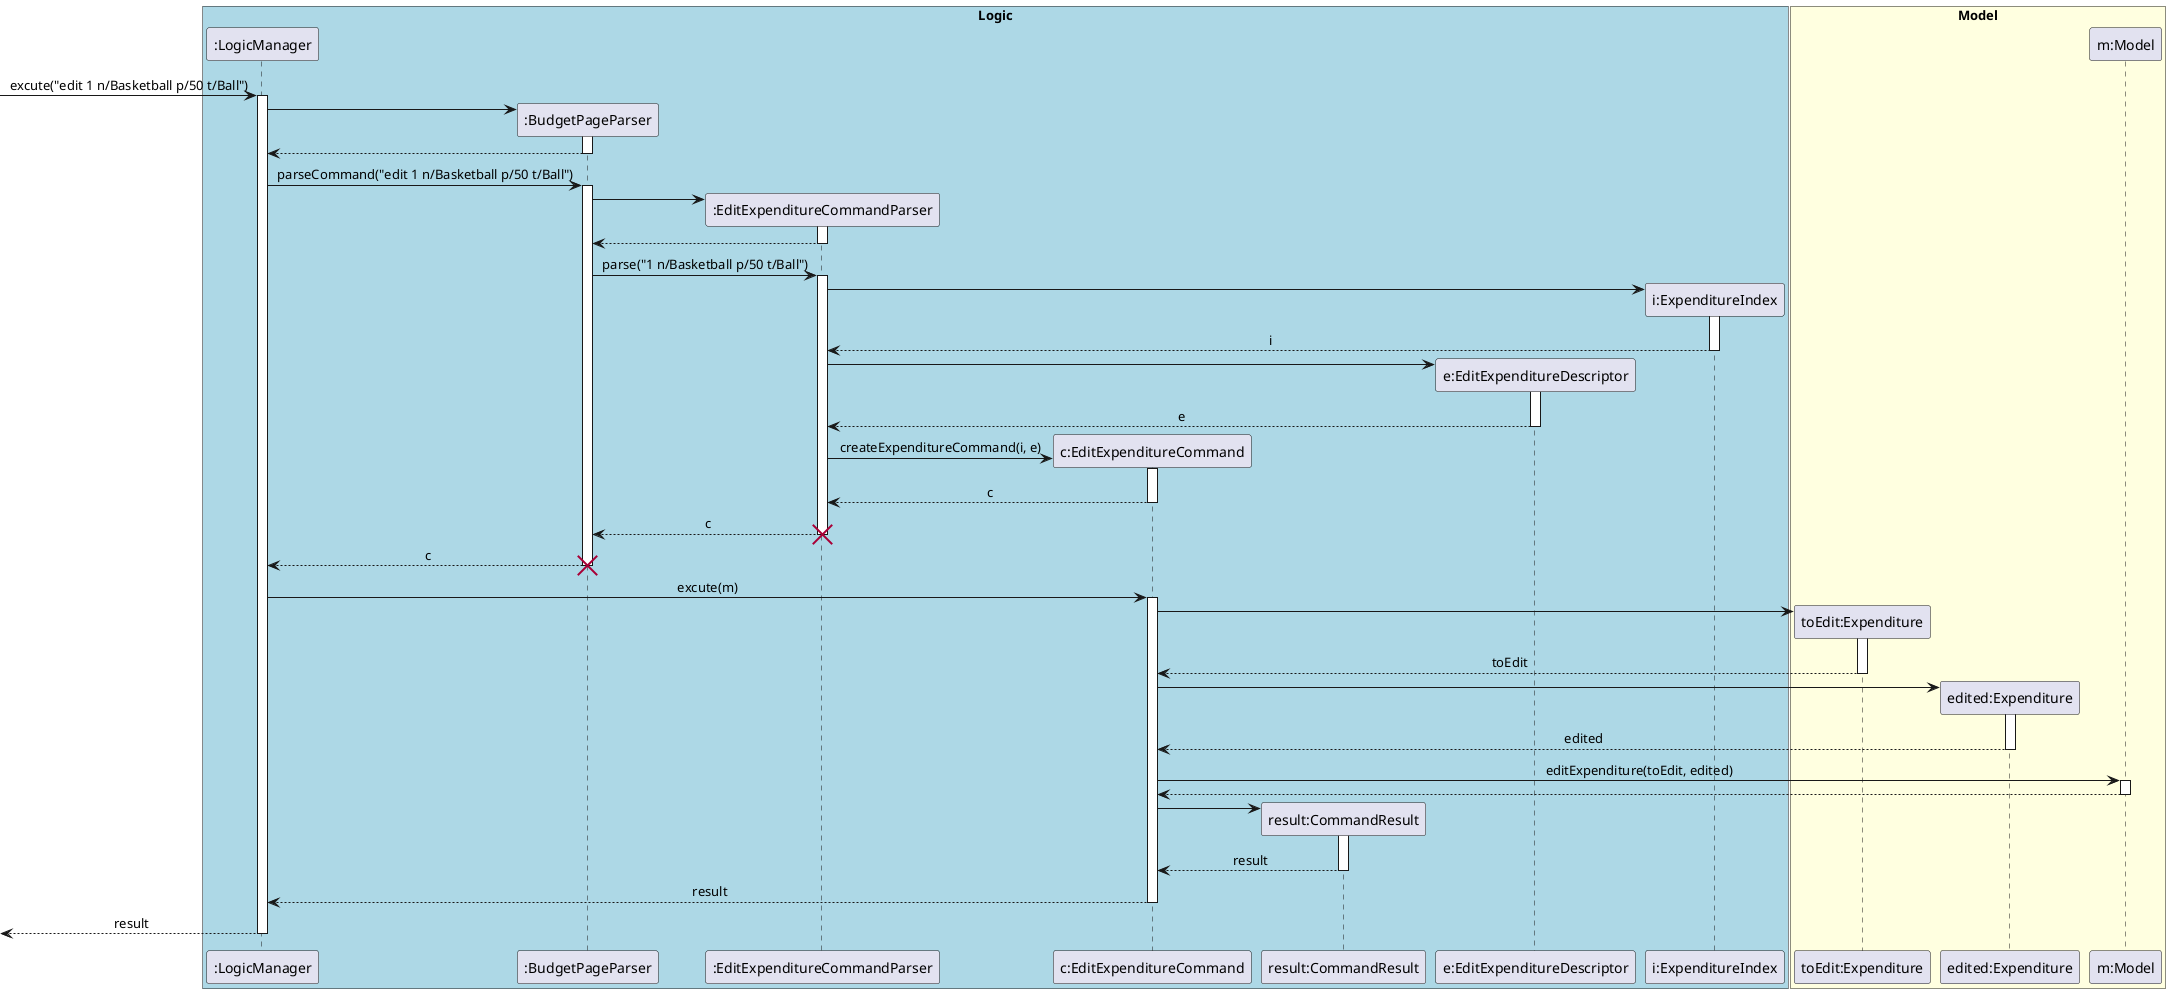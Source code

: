 @startuml
skinparam Sequence {
    MessageAlign center
}
box "Logic" #LightBlue
participant ":LogicManager" as LM
participant ":BudgetPageParser" as BPP
participant ":EditExpenditureCommandParser" as EECP
participant "c:EditExpenditureCommand" as EEC
participant "result:CommandResult" as CR
participant "e:EditExpenditureDescriptor" as EED
participant "i:ExpenditureIndex" as EI
end box

box "Model" #LightYellow
participant "toEdit:Expenditure" as toEditExpenditure
participant "edited:Expenditure" as editedExpenditure
participant "m:Model" as M
end box

[-> LM : excute("edit 1 n/Basketball p/50 t/Ball")
activate LM
create BPP
LM -> BPP
activate BPP
LM <-- BPP
deactivate BPP
LM -> BPP : parseCommand("edit 1 n/Basketball p/50 t/Ball")
activate BPP

create EECP
BPP -> EECP
activate EECP
BPP <-- EECP
deactivate EECP
BPP -> EECP : parse("1 n/Basketball p/50 t/Ball")
activate EECP

create EI
EECP -> EI
activate EI
EECP <-- EI : i
deactivate EI

create EED
EECP -> EED
activate EED
EECP <-- EED : e
deactivate EED

create EEC
EECP -> EEC : createExpenditureCommand(i, e)
activate EEC
EECP <-- EEC : c
deactivate EEC
BPP <-- EECP : c
destroy EECP

deactivate EECP
LM <-- BPP : c
deactivate BPP
destroy BPP

LM -> EEC: excute(m)
activate EEC
create toEditExpenditure
EEC -> toEditExpenditure
activate toEditExpenditure
EEC <-- toEditExpenditure : toEdit
deactivate toEditExpenditure

create editedExpenditure
EEC -> editedExpenditure
activate editedExpenditure
EEC <-- editedExpenditure : edited
deactivate editedExpenditure

EEC -> M : editExpenditure(toEdit, edited)
activate M
EEC <-- M
deactivate M

create CR
EEC -> CR
activate CR
EEC <-- CR : result
deactivate CR

LM <-- EEC : result
deactivate EEC
[<-- LM : result
deactivate LM

@enduml
